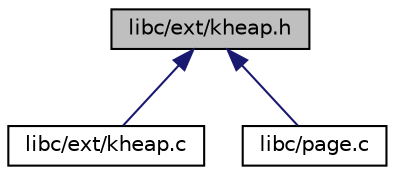 digraph "libc/ext/kheap.h"
{
  edge [fontname="Helvetica",fontsize="10",labelfontname="Helvetica",labelfontsize="10"];
  node [fontname="Helvetica",fontsize="10",shape=record];
  Node2 [label="libc/ext/kheap.h",height=0.2,width=0.4,color="black", fillcolor="grey75", style="filled", fontcolor="black"];
  Node2 -> Node3 [dir="back",color="midnightblue",fontsize="10",style="solid"];
  Node3 [label="libc/ext/kheap.c",height=0.2,width=0.4,color="black", fillcolor="white", style="filled",URL="$a00077.html"];
  Node2 -> Node4 [dir="back",color="midnightblue",fontsize="10",style="solid"];
  Node4 [label="libc/page.c",height=0.2,width=0.4,color="black", fillcolor="white", style="filled",URL="$a00113.html"];
}
